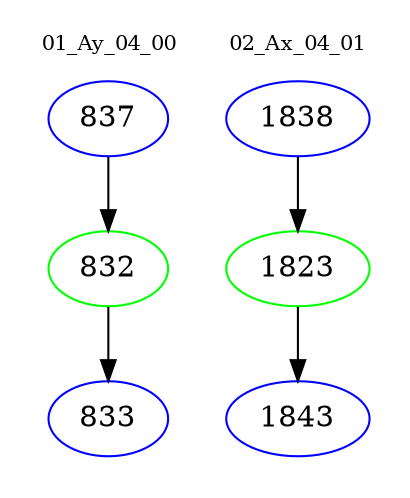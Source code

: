 digraph{
subgraph cluster_0 {
color = white
label = "01_Ay_04_00";
fontsize=10;
T0_837 [label="837", color="blue"]
T0_837 -> T0_832 [color="black"]
T0_832 [label="832", color="green"]
T0_832 -> T0_833 [color="black"]
T0_833 [label="833", color="blue"]
}
subgraph cluster_1 {
color = white
label = "02_Ax_04_01";
fontsize=10;
T1_1838 [label="1838", color="blue"]
T1_1838 -> T1_1823 [color="black"]
T1_1823 [label="1823", color="green"]
T1_1823 -> T1_1843 [color="black"]
T1_1843 [label="1843", color="blue"]
}
}
